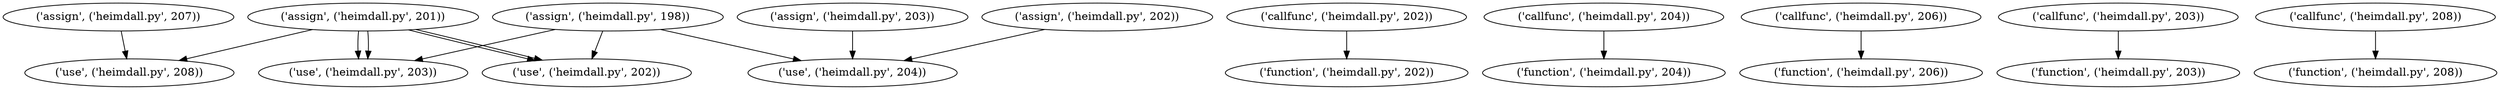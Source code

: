 digraph {
		"('assign', ('heimdall.py', 201))" -> "('use', ('heimdall.py', 208))"
		"('callfunc', ('heimdall.py', 202))" -> "('function', ('heimdall.py', 202))"
		"('assign', ('heimdall.py', 202))" -> "('use', ('heimdall.py', 204))"
		"('assign', ('heimdall.py', 207))" -> "('use', ('heimdall.py', 208))"
		"('assign', ('heimdall.py', 198))" -> "('use', ('heimdall.py', 204))"
		"('assign', ('heimdall.py', 201))" -> "('use', ('heimdall.py', 203))"
		"('assign', ('heimdall.py', 198))" -> "('use', ('heimdall.py', 202))"
		"('assign', ('heimdall.py', 198))" -> "('use', ('heimdall.py', 203))"
		"('assign', ('heimdall.py', 201))" -> "('use', ('heimdall.py', 202))"
		"('callfunc', ('heimdall.py', 204))" -> "('function', ('heimdall.py', 204))"
		"('assign', ('heimdall.py', 201))" -> "('use', ('heimdall.py', 203))"
		"('assign', ('heimdall.py', 201))" -> "('use', ('heimdall.py', 202))"
		"('callfunc', ('heimdall.py', 206))" -> "('function', ('heimdall.py', 206))"
		"('callfunc', ('heimdall.py', 203))" -> "('function', ('heimdall.py', 203))"
		"('assign', ('heimdall.py', 203))" -> "('use', ('heimdall.py', 204))"
		"('callfunc', ('heimdall.py', 208))" -> "('function', ('heimdall.py', 208))"
}